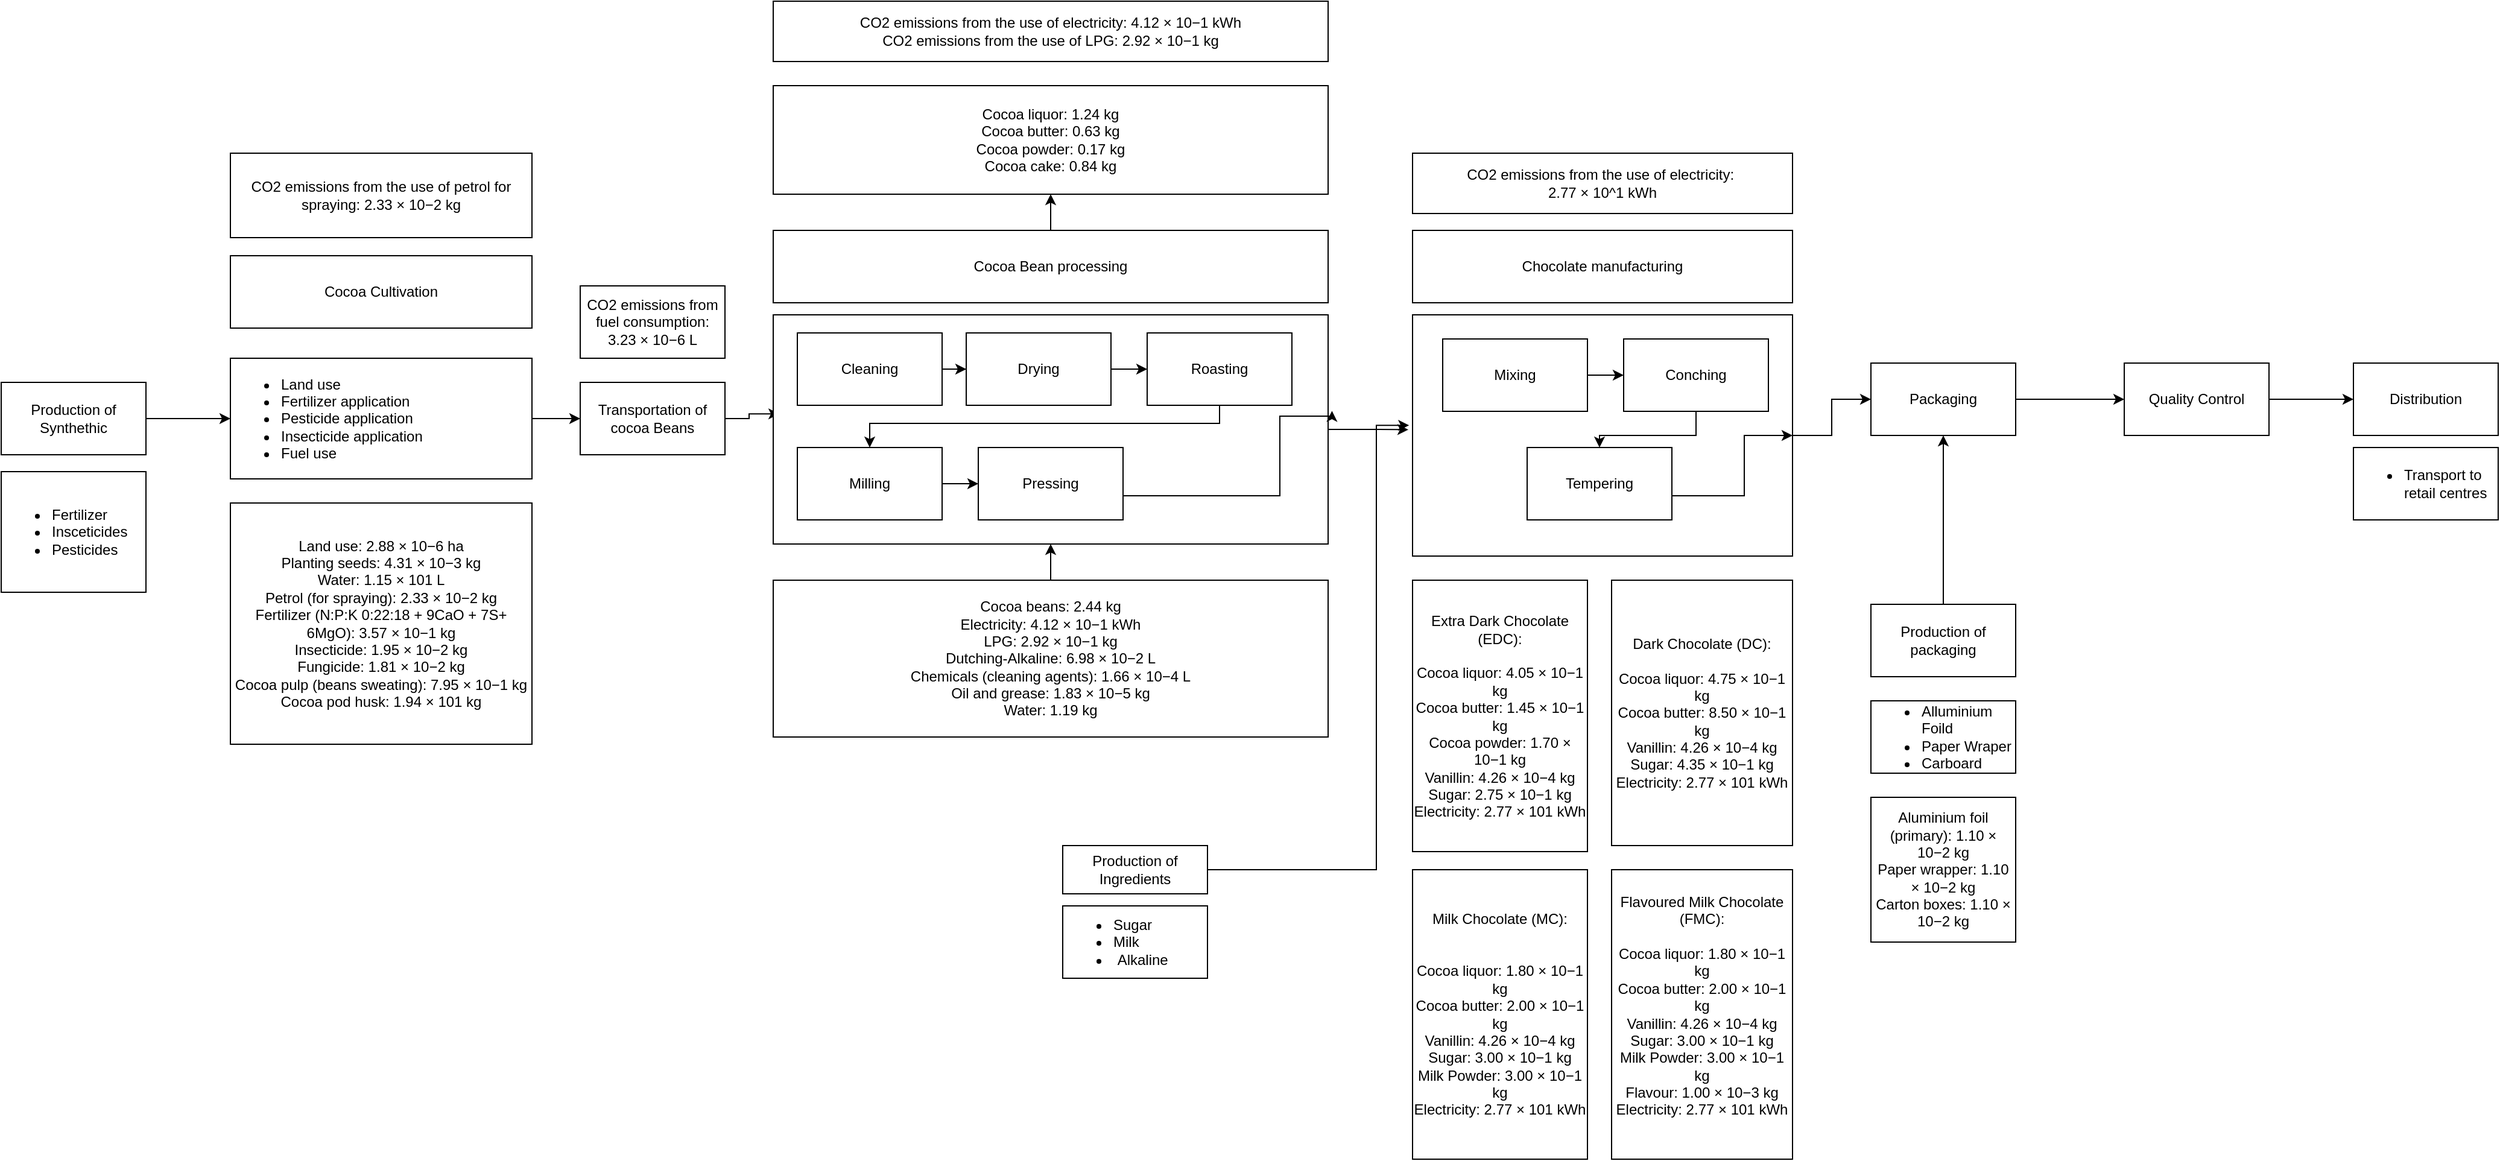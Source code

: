 <mxfile version="21.3.8" type="device">
  <diagram name="Page-1" id="YxqplXaHnLE8dlecAqZT">
    <mxGraphModel dx="2191" dy="505" grid="1" gridSize="10" guides="1" tooltips="1" connect="1" arrows="1" fold="1" page="1" pageScale="1" pageWidth="1169" pageHeight="827" math="0" shadow="0">
      <root>
        <mxCell id="0" />
        <mxCell id="1" parent="0" />
        <mxCell id="h83WhFstrwipEiN3OEP5-63" style="edgeStyle=orthogonalEdgeStyle;rounded=0;orthogonalLoop=1;jettySize=auto;html=1;entryX=0;entryY=0.5;entryDx=0;entryDy=0;" edge="1" parent="1" source="h83WhFstrwipEiN3OEP5-1" target="h83WhFstrwipEiN3OEP5-9">
          <mxGeometry relative="1" as="geometry" />
        </mxCell>
        <mxCell id="h83WhFstrwipEiN3OEP5-1" value="Production of Synthethic" style="rounded=0;whiteSpace=wrap;html=1;" vertex="1" parent="1">
          <mxGeometry x="-520" y="476" width="120" height="60" as="geometry" />
        </mxCell>
        <mxCell id="h83WhFstrwipEiN3OEP5-2" value="Cocoa Cultivation" style="rounded=0;whiteSpace=wrap;html=1;" vertex="1" parent="1">
          <mxGeometry x="-330" y="371" width="250" height="60" as="geometry" />
        </mxCell>
        <mxCell id="h83WhFstrwipEiN3OEP5-58" style="edgeStyle=orthogonalEdgeStyle;rounded=0;orthogonalLoop=1;jettySize=auto;html=1;entryX=-0.009;entryY=0.458;entryDx=0;entryDy=0;entryPerimeter=0;" edge="1" parent="1" source="h83WhFstrwipEiN3OEP5-3" target="h83WhFstrwipEiN3OEP5-40">
          <mxGeometry relative="1" as="geometry">
            <Array as="points">
              <mxPoint x="620" y="880" />
              <mxPoint x="620" y="512" />
            </Array>
          </mxGeometry>
        </mxCell>
        <mxCell id="h83WhFstrwipEiN3OEP5-3" value="Production of Ingredients" style="rounded=0;whiteSpace=wrap;html=1;" vertex="1" parent="1">
          <mxGeometry x="360" y="860" width="120" height="40" as="geometry" />
        </mxCell>
        <mxCell id="h83WhFstrwipEiN3OEP5-55" style="edgeStyle=orthogonalEdgeStyle;rounded=0;orthogonalLoop=1;jettySize=auto;html=1;entryX=0;entryY=0.5;entryDx=0;entryDy=0;" edge="1" parent="1" source="h83WhFstrwipEiN3OEP5-4" target="h83WhFstrwipEiN3OEP5-8">
          <mxGeometry relative="1" as="geometry" />
        </mxCell>
        <mxCell id="h83WhFstrwipEiN3OEP5-4" value="Packaging" style="rounded=0;whiteSpace=wrap;html=1;" vertex="1" parent="1">
          <mxGeometry x="1030" y="460" width="120" height="60" as="geometry" />
        </mxCell>
        <mxCell id="h83WhFstrwipEiN3OEP5-53" style="edgeStyle=orthogonalEdgeStyle;rounded=0;orthogonalLoop=1;jettySize=auto;html=1;" edge="1" parent="1" source="h83WhFstrwipEiN3OEP5-5" target="h83WhFstrwipEiN3OEP5-18">
          <mxGeometry relative="1" as="geometry" />
        </mxCell>
        <mxCell id="h83WhFstrwipEiN3OEP5-5" value="Cocoa Bean processing" style="rounded=0;whiteSpace=wrap;html=1;" vertex="1" parent="1">
          <mxGeometry x="120" y="350" width="460" height="60" as="geometry" />
        </mxCell>
        <mxCell id="h83WhFstrwipEiN3OEP5-6" value="Chocolate manufacturing" style="rounded=0;whiteSpace=wrap;html=1;" vertex="1" parent="1">
          <mxGeometry x="650" y="350" width="315" height="60" as="geometry" />
        </mxCell>
        <mxCell id="h83WhFstrwipEiN3OEP5-57" style="edgeStyle=orthogonalEdgeStyle;rounded=0;orthogonalLoop=1;jettySize=auto;html=1;entryX=0;entryY=0.5;entryDx=0;entryDy=0;" edge="1" parent="1" source="h83WhFstrwipEiN3OEP5-8" target="h83WhFstrwipEiN3OEP5-56">
          <mxGeometry relative="1" as="geometry" />
        </mxCell>
        <mxCell id="h83WhFstrwipEiN3OEP5-8" value="Quality Control" style="rounded=0;whiteSpace=wrap;html=1;" vertex="1" parent="1">
          <mxGeometry x="1240" y="460" width="120" height="60" as="geometry" />
        </mxCell>
        <mxCell id="h83WhFstrwipEiN3OEP5-49" style="edgeStyle=orthogonalEdgeStyle;rounded=0;orthogonalLoop=1;jettySize=auto;html=1;" edge="1" parent="1" source="h83WhFstrwipEiN3OEP5-9" target="h83WhFstrwipEiN3OEP5-25">
          <mxGeometry relative="1" as="geometry" />
        </mxCell>
        <mxCell id="h83WhFstrwipEiN3OEP5-9" value="&lt;ul&gt;&lt;li&gt;Land use&lt;/li&gt;&lt;li&gt;Fertilizer application&lt;/li&gt;&lt;li&gt;Pesticide application&lt;/li&gt;&lt;li&gt;Insecticide application&lt;/li&gt;&lt;li&gt;Fuel use&lt;/li&gt;&lt;/ul&gt;" style="rounded=0;whiteSpace=wrap;html=1;align=left;" vertex="1" parent="1">
          <mxGeometry x="-330" y="456" width="250" height="100" as="geometry" />
        </mxCell>
        <mxCell id="h83WhFstrwipEiN3OEP5-10" value="&lt;ul&gt;&lt;li&gt;Fertilizer&lt;/li&gt;&lt;li&gt;Insceticides&lt;/li&gt;&lt;li&gt;Pesticides&lt;/li&gt;&lt;/ul&gt;" style="rounded=0;whiteSpace=wrap;html=1;align=left;" vertex="1" parent="1">
          <mxGeometry x="-520" y="550" width="120" height="100" as="geometry" />
        </mxCell>
        <mxCell id="h83WhFstrwipEiN3OEP5-13" value="&lt;ul&gt;&lt;li&gt;Transport to retail centres&lt;/li&gt;&lt;/ul&gt;" style="rounded=0;whiteSpace=wrap;html=1;align=left;" vertex="1" parent="1">
          <mxGeometry x="1430" y="530" width="120" height="60" as="geometry" />
        </mxCell>
        <mxCell id="h83WhFstrwipEiN3OEP5-14" value="&lt;ul&gt;&lt;li&gt;Alluminium Foild&amp;nbsp;&lt;/li&gt;&lt;li&gt;Paper Wraper&lt;/li&gt;&lt;li&gt;Carboard&lt;/li&gt;&lt;/ul&gt;" style="rounded=0;whiteSpace=wrap;html=1;align=left;" vertex="1" parent="1">
          <mxGeometry x="1030" y="740" width="120" height="60" as="geometry" />
        </mxCell>
        <mxCell id="h83WhFstrwipEiN3OEP5-15" value="&lt;ul&gt;&lt;li&gt;Sugar&amp;nbsp;&lt;/li&gt;&lt;li&gt;Milk&lt;/li&gt;&lt;li&gt;&amp;nbsp;Alkaline&lt;/li&gt;&lt;/ul&gt;" style="rounded=0;whiteSpace=wrap;html=1;align=left;" vertex="1" parent="1">
          <mxGeometry x="360" y="910" width="120" height="60" as="geometry" />
        </mxCell>
        <mxCell id="h83WhFstrwipEiN3OEP5-16" value="&lt;div&gt;Land use: 2.88 × 10−6 ha&lt;/div&gt;&lt;div&gt;Planting seeds: 4.31 × 10−3 kg&lt;/div&gt;&lt;div&gt;Water: 1.15 × 101 L&lt;/div&gt;&lt;div&gt;Petrol (for spraying): 2.33 × 10−2 kg&lt;/div&gt;&lt;div&gt;Fertilizer (N:P:K 0:22:18 + 9CaO + 7S+ 6MgO): 3.57 × 10−1 kg&lt;/div&gt;&lt;div&gt;Insecticide: 1.95 × 10−2 kg&lt;/div&gt;&lt;div&gt;Fungicide: 1.81 × 10−2 kg&lt;/div&gt;&lt;div&gt;Cocoa pulp (beans sweating): 7.95 × 10−1 kg&lt;/div&gt;&lt;div&gt;Cocoa pod husk: 1.94 × 101 kg&lt;/div&gt;" style="rounded=0;whiteSpace=wrap;html=1;" vertex="1" parent="1">
          <mxGeometry x="-330" y="576" width="250" height="200" as="geometry" />
        </mxCell>
        <mxCell id="h83WhFstrwipEiN3OEP5-52" style="edgeStyle=orthogonalEdgeStyle;rounded=0;orthogonalLoop=1;jettySize=auto;html=1;entryX=0.5;entryY=1;entryDx=0;entryDy=0;" edge="1" parent="1" source="h83WhFstrwipEiN3OEP5-17" target="h83WhFstrwipEiN3OEP5-28">
          <mxGeometry relative="1" as="geometry" />
        </mxCell>
        <mxCell id="h83WhFstrwipEiN3OEP5-17" value="&lt;div&gt;Cocoa beans: 2.44 kg&lt;/div&gt;&lt;div&gt;Electricity: 4.12 × 10−1 kWh&lt;/div&gt;&lt;div&gt;LPG: 2.92 × 10−1 kg&lt;/div&gt;&lt;div&gt;Dutching-Alkaline: 6.98 × 10−2 L&lt;/div&gt;&lt;div&gt;Chemicals (cleaning agents): 1.66 × 10−4 L&lt;/div&gt;&lt;div&gt;Oil and grease: 1.83 × 10−5 kg&lt;/div&gt;&lt;div&gt;Water: 1.19 kg&lt;/div&gt;" style="rounded=0;whiteSpace=wrap;html=1;" vertex="1" parent="1">
          <mxGeometry x="120" y="640" width="460" height="130" as="geometry" />
        </mxCell>
        <mxCell id="h83WhFstrwipEiN3OEP5-18" value="&lt;div&gt;Cocoa liquor: 1.24 kg&lt;/div&gt;&lt;div&gt;Cocoa butter: 0.63 kg&lt;/div&gt;&lt;div&gt;Cocoa powder: 0.17 kg&lt;/div&gt;&lt;div&gt;Cocoa cake: 0.84 kg&lt;/div&gt;" style="rounded=0;whiteSpace=wrap;html=1;" vertex="1" parent="1">
          <mxGeometry x="120" y="230" width="460" height="90" as="geometry" />
        </mxCell>
        <mxCell id="h83WhFstrwipEiN3OEP5-19" value="&lt;div&gt;Extra Dark Chocolate (EDC):&lt;/div&gt;&lt;div&gt;&lt;br&gt;&lt;/div&gt;&lt;div&gt;Cocoa liquor: 4.05 × 10−1 kg&lt;/div&gt;&lt;div&gt;Cocoa butter: 1.45 × 10−1 kg&lt;/div&gt;&lt;div&gt;Cocoa powder: 1.70 × 10−1 kg&lt;/div&gt;&lt;div&gt;Vanillin: 4.26 × 10−4 kg&lt;/div&gt;&lt;div&gt;Sugar: 2.75 × 10−1 kg&lt;/div&gt;&lt;div&gt;Electricity: 2.77 × 101 kWh&lt;/div&gt;" style="rounded=0;whiteSpace=wrap;html=1;" vertex="1" parent="1">
          <mxGeometry x="650" y="640" width="145" height="225" as="geometry" />
        </mxCell>
        <mxCell id="h83WhFstrwipEiN3OEP5-20" value="&lt;div&gt;Dark Chocolate (DC):&lt;/div&gt;&lt;div&gt;&lt;br&gt;&lt;/div&gt;&lt;div&gt;Cocoa liquor: 4.75 × 10−1 kg&lt;/div&gt;&lt;div&gt;Cocoa butter: 8.50 × 10−1 kg&lt;/div&gt;&lt;div&gt;Vanillin: 4.26 × 10−4 kg&lt;/div&gt;&lt;div&gt;Sugar: 4.35 × 10−1 kg&lt;/div&gt;&lt;div&gt;Electricity: 2.77 × 101 kWh&lt;/div&gt;" style="rounded=0;whiteSpace=wrap;html=1;" vertex="1" parent="1">
          <mxGeometry x="815" y="640" width="150" height="220" as="geometry" />
        </mxCell>
        <mxCell id="h83WhFstrwipEiN3OEP5-21" value="Milk Chocolate (MC):&#xa;&#xa;&#xa;Cocoa liquor: 1.80 × 10−1 kg&#xa;Cocoa butter: 2.00 × 10−1 kg&#xa;Vanillin: 4.26 × 10−4 kg&#xa;Sugar: 3.00 × 10−1 kg&#xa;Milk Powder: 3.00 × 10−1 kg&#xa;Electricity: 2.77 × 101 kWh" style="rounded=0;whiteSpace=wrap;html=1;" vertex="1" parent="1">
          <mxGeometry x="650" y="880" width="145" height="240" as="geometry" />
        </mxCell>
        <mxCell id="h83WhFstrwipEiN3OEP5-22" value="&lt;div&gt;Flavoured Milk Chocolate (FMC):&lt;/div&gt;&lt;div&gt;&lt;br&gt;&lt;/div&gt;&lt;div&gt;Cocoa liquor: 1.80 × 10−1 kg&lt;/div&gt;&lt;div&gt;Cocoa butter: 2.00 × 10−1 kg&lt;/div&gt;&lt;div&gt;Vanillin: 4.26 × 10−4 kg&lt;/div&gt;&lt;div&gt;Sugar: 3.00 × 10−1 kg&lt;/div&gt;&lt;div&gt;Milk Powder: 3.00 × 10−1 kg&lt;/div&gt;&lt;div&gt;Flavour: 1.00 × 10−3 kg&lt;/div&gt;&lt;div&gt;Electricity: 2.77 × 101 kWh&lt;/div&gt;&lt;div&gt;&lt;br&gt;&lt;/div&gt;" style="rounded=0;whiteSpace=wrap;html=1;" vertex="1" parent="1">
          <mxGeometry x="815" y="880" width="150" height="240" as="geometry" />
        </mxCell>
        <mxCell id="h83WhFstrwipEiN3OEP5-23" value="&lt;div&gt;Aluminium foil (primary): 1.10 × 10−2 kg&lt;/div&gt;&lt;div&gt;Paper wrapper: 1.10 × 10−2 kg&lt;/div&gt;&lt;div&gt;Carton boxes: 1.10 × 10−2 kg&lt;/div&gt;" style="rounded=0;whiteSpace=wrap;html=1;" vertex="1" parent="1">
          <mxGeometry x="1030" y="820" width="120" height="120" as="geometry" />
        </mxCell>
        <mxCell id="h83WhFstrwipEiN3OEP5-24" value="CO2 emissions from the use of petrol for spraying: 2.33 × 10−2 kg" style="rounded=0;whiteSpace=wrap;html=1;" vertex="1" parent="1">
          <mxGeometry x="-330" y="286" width="250" height="70" as="geometry" />
        </mxCell>
        <mxCell id="h83WhFstrwipEiN3OEP5-48" style="edgeStyle=orthogonalEdgeStyle;rounded=0;orthogonalLoop=1;jettySize=auto;html=1;entryX=0.011;entryY=0.432;entryDx=0;entryDy=0;entryPerimeter=0;" edge="1" parent="1" source="h83WhFstrwipEiN3OEP5-25" target="h83WhFstrwipEiN3OEP5-28">
          <mxGeometry relative="1" as="geometry" />
        </mxCell>
        <mxCell id="h83WhFstrwipEiN3OEP5-25" value="Transportation of cocoa Beans" style="rounded=0;whiteSpace=wrap;html=1;" vertex="1" parent="1">
          <mxGeometry x="-40" y="476" width="120" height="60" as="geometry" />
        </mxCell>
        <mxCell id="h83WhFstrwipEiN3OEP5-26" value="CO2 emissions from fuel consumption: 3.23 × 10−6 L" style="rounded=0;whiteSpace=wrap;html=1;" vertex="1" parent="1">
          <mxGeometry x="-40" y="396" width="120" height="60" as="geometry" />
        </mxCell>
        <mxCell id="h83WhFstrwipEiN3OEP5-27" value="&lt;div&gt;CO2 emissions from the use of electricity: 4.12 × 10−1 kWh&lt;/div&gt;&lt;div&gt;CO2 emissions from the use of LPG: 2.92 × 10−1 kg&lt;/div&gt;" style="rounded=0;whiteSpace=wrap;html=1;" vertex="1" parent="1">
          <mxGeometry x="120" y="160" width="460" height="50" as="geometry" />
        </mxCell>
        <mxCell id="h83WhFstrwipEiN3OEP5-51" style="edgeStyle=orthogonalEdgeStyle;rounded=0;orthogonalLoop=1;jettySize=auto;html=1;entryX=-0.011;entryY=0.476;entryDx=0;entryDy=0;entryPerimeter=0;" edge="1" parent="1" source="h83WhFstrwipEiN3OEP5-28" target="h83WhFstrwipEiN3OEP5-40">
          <mxGeometry relative="1" as="geometry" />
        </mxCell>
        <mxCell id="h83WhFstrwipEiN3OEP5-28" value="" style="rounded=0;whiteSpace=wrap;html=1;" vertex="1" parent="1">
          <mxGeometry x="120" y="420" width="460" height="190" as="geometry" />
        </mxCell>
        <mxCell id="h83WhFstrwipEiN3OEP5-35" style="edgeStyle=orthogonalEdgeStyle;rounded=0;orthogonalLoop=1;jettySize=auto;html=1;" edge="1" parent="1" source="h83WhFstrwipEiN3OEP5-29" target="h83WhFstrwipEiN3OEP5-30">
          <mxGeometry relative="1" as="geometry" />
        </mxCell>
        <mxCell id="h83WhFstrwipEiN3OEP5-29" value="Cleaning" style="rounded=0;whiteSpace=wrap;html=1;" vertex="1" parent="1">
          <mxGeometry x="140" y="435" width="120" height="60" as="geometry" />
        </mxCell>
        <mxCell id="h83WhFstrwipEiN3OEP5-36" style="edgeStyle=orthogonalEdgeStyle;rounded=0;orthogonalLoop=1;jettySize=auto;html=1;" edge="1" parent="1" source="h83WhFstrwipEiN3OEP5-30" target="h83WhFstrwipEiN3OEP5-32">
          <mxGeometry relative="1" as="geometry" />
        </mxCell>
        <mxCell id="h83WhFstrwipEiN3OEP5-30" value="Drying" style="rounded=0;whiteSpace=wrap;html=1;" vertex="1" parent="1">
          <mxGeometry x="280" y="435" width="120" height="60" as="geometry" />
        </mxCell>
        <mxCell id="h83WhFstrwipEiN3OEP5-37" style="edgeStyle=orthogonalEdgeStyle;rounded=0;orthogonalLoop=1;jettySize=auto;html=1;" edge="1" parent="1" source="h83WhFstrwipEiN3OEP5-32" target="h83WhFstrwipEiN3OEP5-33">
          <mxGeometry relative="1" as="geometry">
            <Array as="points">
              <mxPoint x="490" y="510" />
              <mxPoint x="200" y="510" />
            </Array>
          </mxGeometry>
        </mxCell>
        <mxCell id="h83WhFstrwipEiN3OEP5-32" value="Roasting" style="rounded=0;whiteSpace=wrap;html=1;" vertex="1" parent="1">
          <mxGeometry x="430" y="435" width="120" height="60" as="geometry" />
        </mxCell>
        <mxCell id="h83WhFstrwipEiN3OEP5-38" style="edgeStyle=orthogonalEdgeStyle;rounded=0;orthogonalLoop=1;jettySize=auto;html=1;" edge="1" parent="1" source="h83WhFstrwipEiN3OEP5-33" target="h83WhFstrwipEiN3OEP5-34">
          <mxGeometry relative="1" as="geometry" />
        </mxCell>
        <mxCell id="h83WhFstrwipEiN3OEP5-33" value="Milling" style="rounded=0;whiteSpace=wrap;html=1;" vertex="1" parent="1">
          <mxGeometry x="140" y="530" width="120" height="60" as="geometry" />
        </mxCell>
        <mxCell id="h83WhFstrwipEiN3OEP5-39" style="edgeStyle=orthogonalEdgeStyle;rounded=0;orthogonalLoop=1;jettySize=auto;html=1;entryX=1.007;entryY=0.419;entryDx=0;entryDy=0;entryPerimeter=0;" edge="1" parent="1" source="h83WhFstrwipEiN3OEP5-34" target="h83WhFstrwipEiN3OEP5-28">
          <mxGeometry relative="1" as="geometry">
            <Array as="points">
              <mxPoint x="540" y="570" />
              <mxPoint x="540" y="504" />
            </Array>
          </mxGeometry>
        </mxCell>
        <mxCell id="h83WhFstrwipEiN3OEP5-34" value="Pressing" style="rounded=0;whiteSpace=wrap;html=1;" vertex="1" parent="1">
          <mxGeometry x="290" y="530" width="120" height="60" as="geometry" />
        </mxCell>
        <mxCell id="h83WhFstrwipEiN3OEP5-60" style="edgeStyle=orthogonalEdgeStyle;rounded=0;orthogonalLoop=1;jettySize=auto;html=1;entryX=0;entryY=0.5;entryDx=0;entryDy=0;" edge="1" parent="1" source="h83WhFstrwipEiN3OEP5-40" target="h83WhFstrwipEiN3OEP5-4">
          <mxGeometry relative="1" as="geometry" />
        </mxCell>
        <mxCell id="h83WhFstrwipEiN3OEP5-40" value="" style="rounded=0;whiteSpace=wrap;html=1;" vertex="1" parent="1">
          <mxGeometry x="650" y="420" width="315" height="200" as="geometry" />
        </mxCell>
        <mxCell id="h83WhFstrwipEiN3OEP5-45" style="edgeStyle=orthogonalEdgeStyle;rounded=0;orthogonalLoop=1;jettySize=auto;html=1;entryX=0;entryY=0.5;entryDx=0;entryDy=0;" edge="1" parent="1" source="h83WhFstrwipEiN3OEP5-41" target="h83WhFstrwipEiN3OEP5-42">
          <mxGeometry relative="1" as="geometry" />
        </mxCell>
        <mxCell id="h83WhFstrwipEiN3OEP5-41" value="Mixing" style="rounded=0;whiteSpace=wrap;html=1;" vertex="1" parent="1">
          <mxGeometry x="675" y="440" width="120" height="60" as="geometry" />
        </mxCell>
        <mxCell id="h83WhFstrwipEiN3OEP5-46" style="edgeStyle=orthogonalEdgeStyle;rounded=0;orthogonalLoop=1;jettySize=auto;html=1;" edge="1" parent="1" source="h83WhFstrwipEiN3OEP5-42" target="h83WhFstrwipEiN3OEP5-44">
          <mxGeometry relative="1" as="geometry" />
        </mxCell>
        <mxCell id="h83WhFstrwipEiN3OEP5-42" value="Conching" style="rounded=0;whiteSpace=wrap;html=1;" vertex="1" parent="1">
          <mxGeometry x="825" y="440" width="120" height="60" as="geometry" />
        </mxCell>
        <mxCell id="h83WhFstrwipEiN3OEP5-47" style="edgeStyle=orthogonalEdgeStyle;rounded=0;orthogonalLoop=1;jettySize=auto;html=1;entryX=1;entryY=0.5;entryDx=0;entryDy=0;" edge="1" parent="1" source="h83WhFstrwipEiN3OEP5-44" target="h83WhFstrwipEiN3OEP5-40">
          <mxGeometry relative="1" as="geometry">
            <Array as="points">
              <mxPoint x="925" y="570" />
              <mxPoint x="925" y="520" />
            </Array>
          </mxGeometry>
        </mxCell>
        <mxCell id="h83WhFstrwipEiN3OEP5-44" value="Tempering" style="rounded=0;whiteSpace=wrap;html=1;" vertex="1" parent="1">
          <mxGeometry x="745" y="530" width="120" height="60" as="geometry" />
        </mxCell>
        <mxCell id="h83WhFstrwipEiN3OEP5-56" value="Distribution" style="rounded=0;whiteSpace=wrap;html=1;" vertex="1" parent="1">
          <mxGeometry x="1430" y="460" width="120" height="60" as="geometry" />
        </mxCell>
        <mxCell id="h83WhFstrwipEiN3OEP5-61" style="edgeStyle=orthogonalEdgeStyle;rounded=0;orthogonalLoop=1;jettySize=auto;html=1;entryX=0.5;entryY=1;entryDx=0;entryDy=0;" edge="1" parent="1" source="h83WhFstrwipEiN3OEP5-59" target="h83WhFstrwipEiN3OEP5-4">
          <mxGeometry relative="1" as="geometry" />
        </mxCell>
        <mxCell id="h83WhFstrwipEiN3OEP5-59" value="Production of packaging" style="rounded=0;whiteSpace=wrap;html=1;" vertex="1" parent="1">
          <mxGeometry x="1030" y="660" width="120" height="60" as="geometry" />
        </mxCell>
        <mxCell id="h83WhFstrwipEiN3OEP5-62" value="&lt;div&gt;CO2 emissions from the use of electricity:&amp;nbsp;&lt;/div&gt;2.77 × 10^1 kWh" style="rounded=0;whiteSpace=wrap;html=1;" vertex="1" parent="1">
          <mxGeometry x="650" y="286" width="315" height="50" as="geometry" />
        </mxCell>
      </root>
    </mxGraphModel>
  </diagram>
</mxfile>
